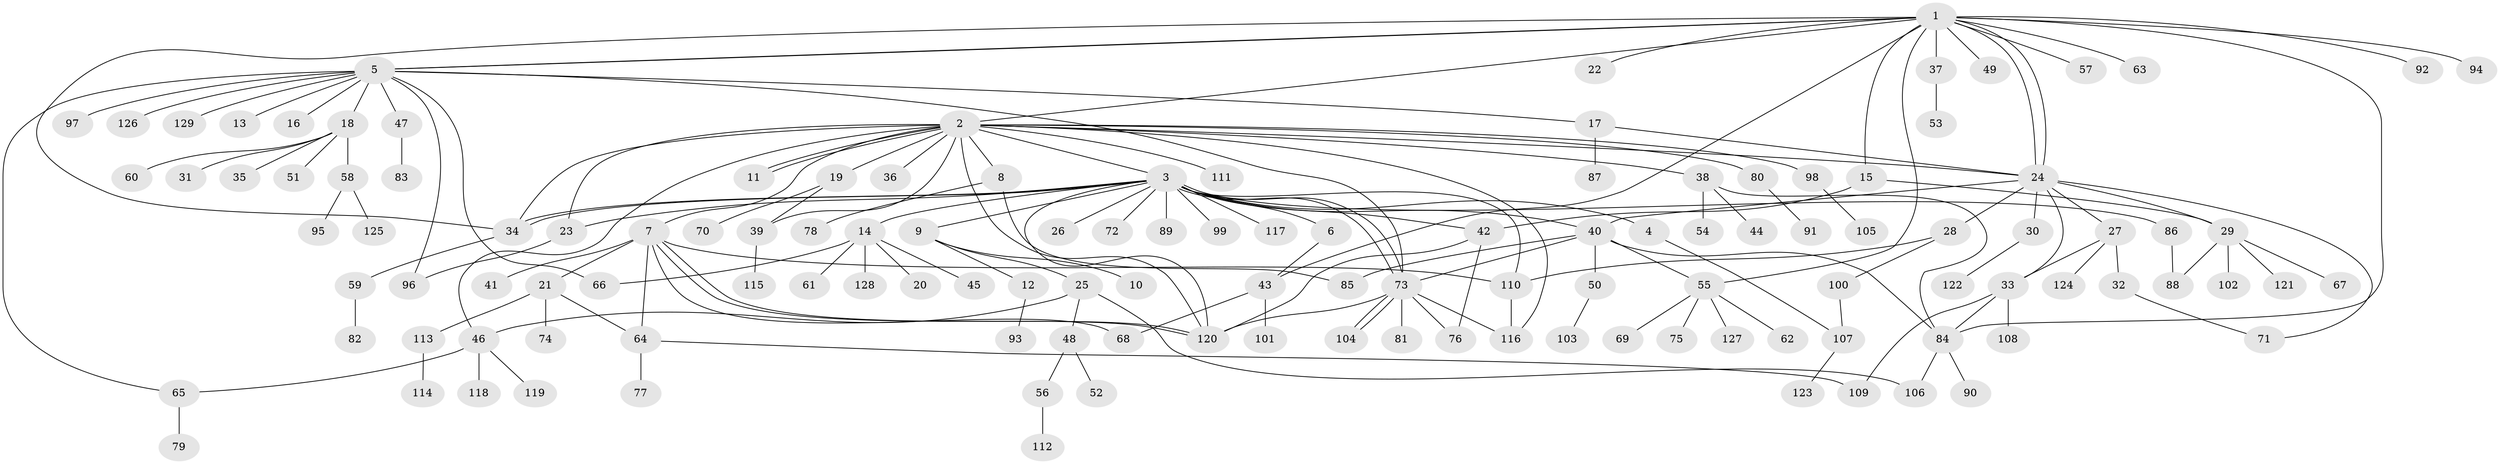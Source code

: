 // Generated by graph-tools (version 1.1) at 2025/14/03/09/25 04:14:19]
// undirected, 129 vertices, 173 edges
graph export_dot {
graph [start="1"]
  node [color=gray90,style=filled];
  1;
  2;
  3;
  4;
  5;
  6;
  7;
  8;
  9;
  10;
  11;
  12;
  13;
  14;
  15;
  16;
  17;
  18;
  19;
  20;
  21;
  22;
  23;
  24;
  25;
  26;
  27;
  28;
  29;
  30;
  31;
  32;
  33;
  34;
  35;
  36;
  37;
  38;
  39;
  40;
  41;
  42;
  43;
  44;
  45;
  46;
  47;
  48;
  49;
  50;
  51;
  52;
  53;
  54;
  55;
  56;
  57;
  58;
  59;
  60;
  61;
  62;
  63;
  64;
  65;
  66;
  67;
  68;
  69;
  70;
  71;
  72;
  73;
  74;
  75;
  76;
  77;
  78;
  79;
  80;
  81;
  82;
  83;
  84;
  85;
  86;
  87;
  88;
  89;
  90;
  91;
  92;
  93;
  94;
  95;
  96;
  97;
  98;
  99;
  100;
  101;
  102;
  103;
  104;
  105;
  106;
  107;
  108;
  109;
  110;
  111;
  112;
  113;
  114;
  115;
  116;
  117;
  118;
  119;
  120;
  121;
  122;
  123;
  124;
  125;
  126;
  127;
  128;
  129;
  1 -- 2;
  1 -- 5;
  1 -- 5;
  1 -- 15;
  1 -- 22;
  1 -- 24;
  1 -- 24;
  1 -- 34;
  1 -- 37;
  1 -- 43;
  1 -- 49;
  1 -- 55;
  1 -- 57;
  1 -- 63;
  1 -- 84;
  1 -- 92;
  1 -- 94;
  2 -- 3;
  2 -- 7;
  2 -- 8;
  2 -- 11;
  2 -- 11;
  2 -- 19;
  2 -- 23;
  2 -- 24;
  2 -- 34;
  2 -- 36;
  2 -- 38;
  2 -- 39;
  2 -- 46;
  2 -- 80;
  2 -- 98;
  2 -- 111;
  2 -- 116;
  2 -- 120;
  3 -- 4;
  3 -- 6;
  3 -- 9;
  3 -- 14;
  3 -- 23;
  3 -- 26;
  3 -- 34;
  3 -- 34;
  3 -- 40;
  3 -- 42;
  3 -- 72;
  3 -- 73;
  3 -- 73;
  3 -- 86;
  3 -- 89;
  3 -- 99;
  3 -- 110;
  3 -- 117;
  3 -- 120;
  4 -- 107;
  5 -- 13;
  5 -- 16;
  5 -- 17;
  5 -- 18;
  5 -- 47;
  5 -- 65;
  5 -- 66;
  5 -- 73;
  5 -- 96;
  5 -- 97;
  5 -- 126;
  5 -- 129;
  6 -- 43;
  7 -- 21;
  7 -- 41;
  7 -- 64;
  7 -- 68;
  7 -- 110;
  7 -- 120;
  7 -- 120;
  8 -- 78;
  8 -- 85;
  9 -- 10;
  9 -- 12;
  9 -- 25;
  12 -- 93;
  14 -- 20;
  14 -- 45;
  14 -- 61;
  14 -- 66;
  14 -- 128;
  15 -- 29;
  15 -- 42;
  17 -- 24;
  17 -- 87;
  18 -- 31;
  18 -- 35;
  18 -- 51;
  18 -- 58;
  18 -- 60;
  19 -- 39;
  19 -- 70;
  21 -- 64;
  21 -- 74;
  21 -- 113;
  23 -- 96;
  24 -- 27;
  24 -- 28;
  24 -- 29;
  24 -- 30;
  24 -- 33;
  24 -- 40;
  24 -- 71;
  25 -- 46;
  25 -- 48;
  25 -- 106;
  27 -- 32;
  27 -- 33;
  27 -- 124;
  28 -- 100;
  28 -- 110;
  29 -- 67;
  29 -- 88;
  29 -- 102;
  29 -- 121;
  30 -- 122;
  32 -- 71;
  33 -- 84;
  33 -- 108;
  33 -- 109;
  34 -- 59;
  37 -- 53;
  38 -- 44;
  38 -- 54;
  38 -- 84;
  39 -- 115;
  40 -- 50;
  40 -- 55;
  40 -- 73;
  40 -- 84;
  40 -- 85;
  42 -- 76;
  42 -- 120;
  43 -- 68;
  43 -- 101;
  46 -- 65;
  46 -- 118;
  46 -- 119;
  47 -- 83;
  48 -- 52;
  48 -- 56;
  50 -- 103;
  55 -- 62;
  55 -- 69;
  55 -- 75;
  55 -- 127;
  56 -- 112;
  58 -- 95;
  58 -- 125;
  59 -- 82;
  64 -- 77;
  64 -- 109;
  65 -- 79;
  73 -- 76;
  73 -- 81;
  73 -- 104;
  73 -- 104;
  73 -- 116;
  73 -- 120;
  80 -- 91;
  84 -- 90;
  84 -- 106;
  86 -- 88;
  98 -- 105;
  100 -- 107;
  107 -- 123;
  110 -- 116;
  113 -- 114;
}
